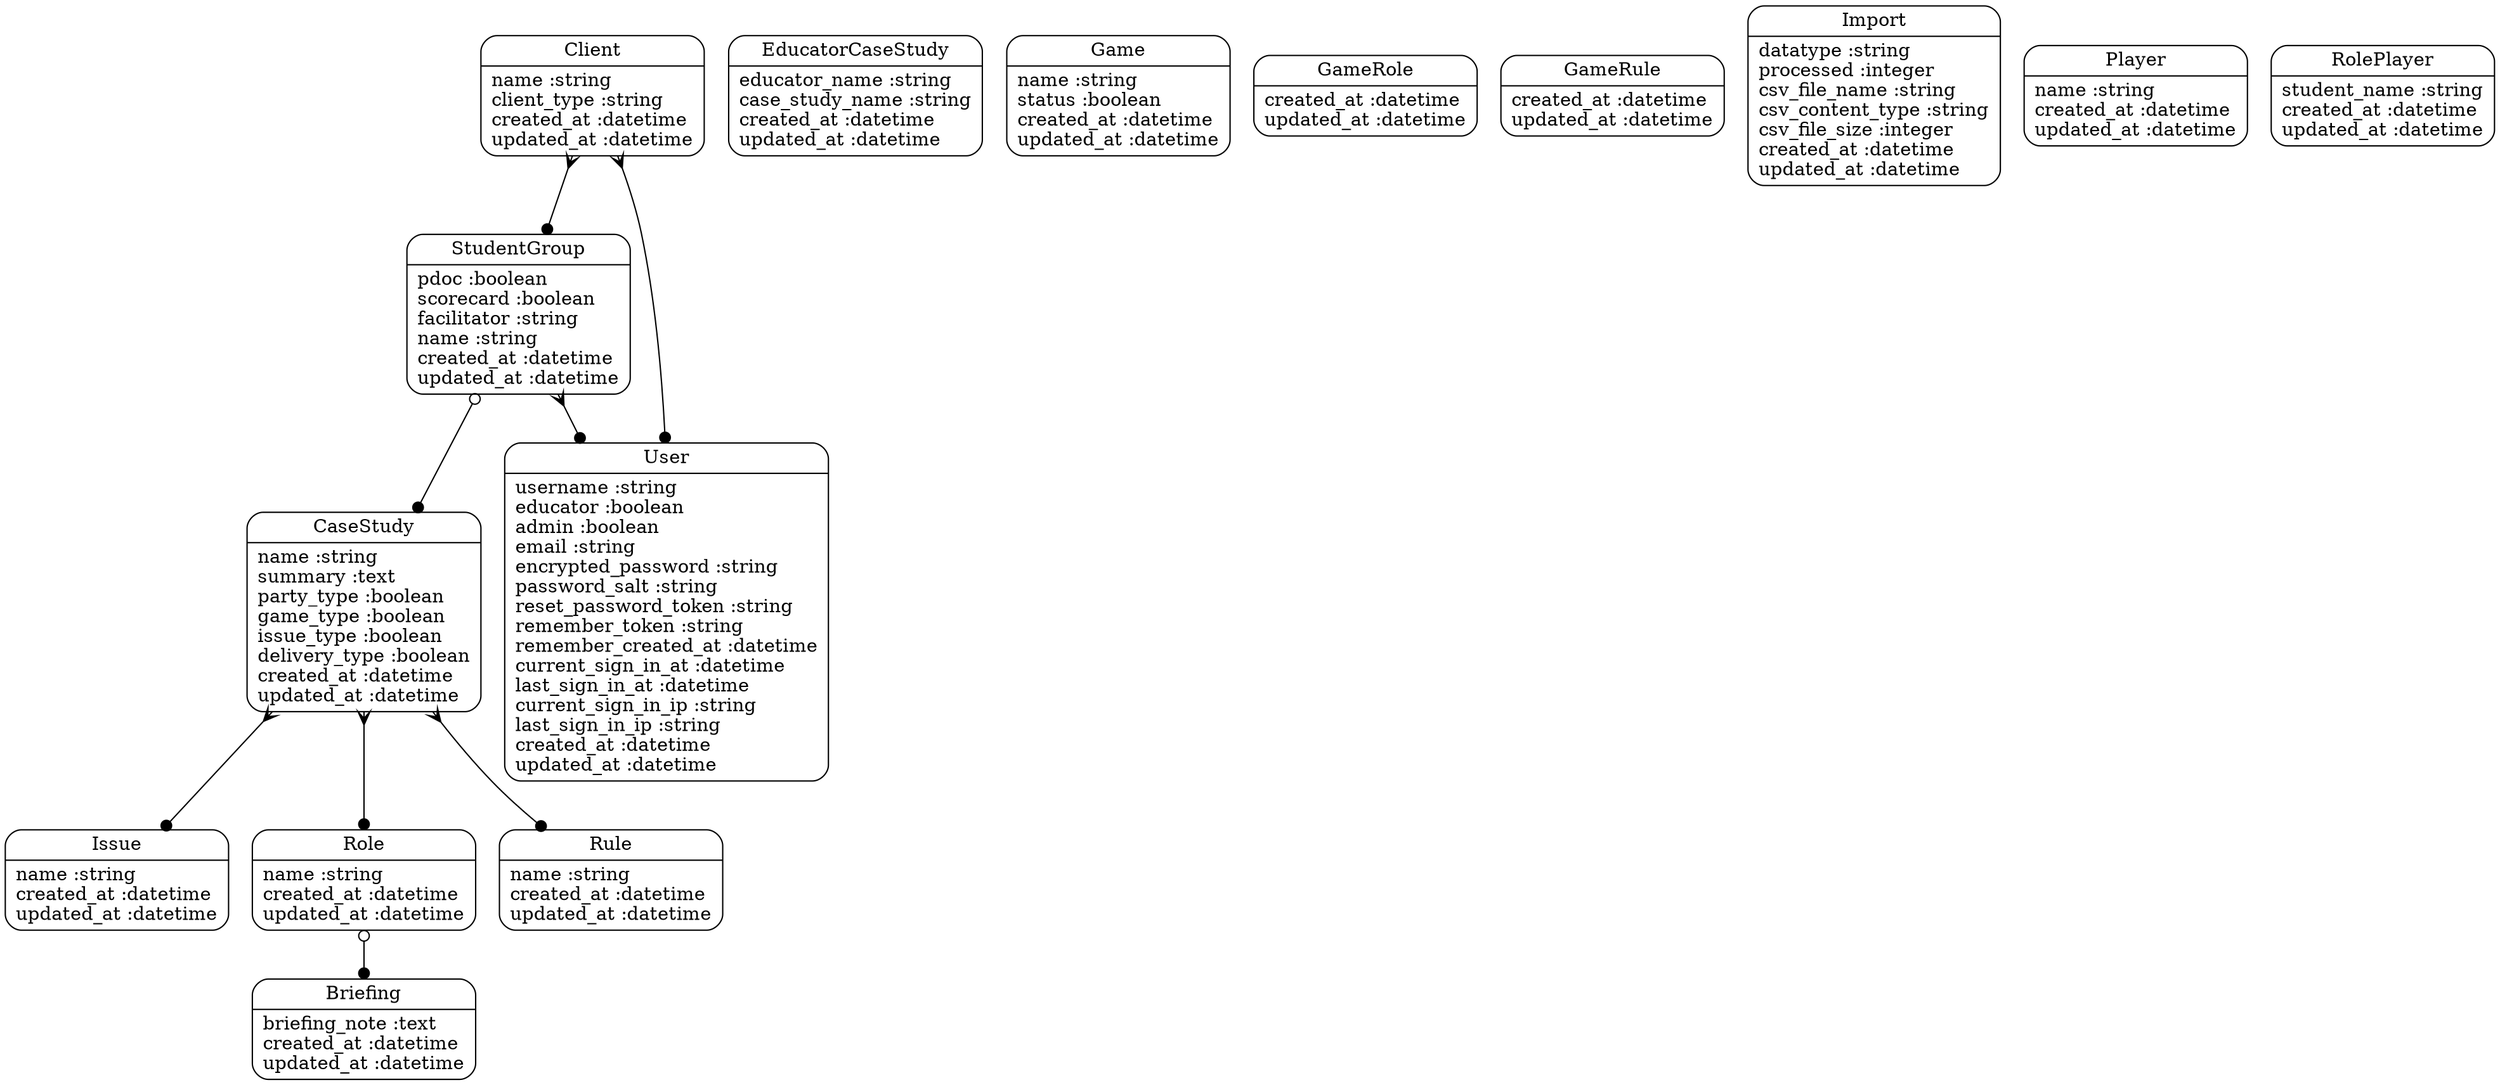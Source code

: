 digraph models_diagram {
	graph[overlap=false, splines=true]
	"Briefing" [shape=Mrecord, label="{Briefing|briefing_note :text\lcreated_at :datetime\lupdated_at :datetime\l}"]
	"CaseStudy" [shape=Mrecord, label="{CaseStudy|name :string\lsummary :text\lparty_type :boolean\lgame_type :boolean\lissue_type :boolean\ldelivery_type :boolean\lcreated_at :datetime\lupdated_at :datetime\l}"]
	"Client" [shape=Mrecord, label="{Client|name :string\lclient_type :string\lcreated_at :datetime\lupdated_at :datetime\l}"]
	"EducatorCaseStudy" [shape=Mrecord, label="{EducatorCaseStudy|educator_name :string\lcase_study_name :string\lcreated_at :datetime\lupdated_at :datetime\l}"]
	"Game" [shape=Mrecord, label="{Game|name :string\lstatus :boolean\lcreated_at :datetime\lupdated_at :datetime\l}"]
	"GameRole" [shape=Mrecord, label="{GameRole|created_at :datetime\lupdated_at :datetime\l}"]
	"GameRule" [shape=Mrecord, label="{GameRule|created_at :datetime\lupdated_at :datetime\l}"]
	"Import" [shape=Mrecord, label="{Import|datatype :string\lprocessed :integer\lcsv_file_name :string\lcsv_content_type :string\lcsv_file_size :integer\lcreated_at :datetime\lupdated_at :datetime\l}"]
	"Issue" [shape=Mrecord, label="{Issue|name :string\lcreated_at :datetime\lupdated_at :datetime\l}"]
	"Player" [shape=Mrecord, label="{Player|name :string\lcreated_at :datetime\lupdated_at :datetime\l}"]
	"Role" [shape=Mrecord, label="{Role|name :string\lcreated_at :datetime\lupdated_at :datetime\l}"]
	"RolePlayer" [shape=Mrecord, label="{RolePlayer|student_name :string\lcreated_at :datetime\lupdated_at :datetime\l}"]
	"Rule" [shape=Mrecord, label="{Rule|name :string\lcreated_at :datetime\lupdated_at :datetime\l}"]
	"StudentGroup" [shape=Mrecord, label="{StudentGroup|pdoc :boolean\lscorecard :boolean\lfacilitator :string\lname :string\lcreated_at :datetime\lupdated_at :datetime\l}"]
	"User" [shape=Mrecord, label="{User|username :string\leducator :boolean\ladmin :boolean\lemail :string\lencrypted_password :string\lpassword_salt :string\lreset_password_token :string\lremember_token :string\lremember_created_at :datetime\lcurrent_sign_in_at :datetime\llast_sign_in_at :datetime\lcurrent_sign_in_ip :string\llast_sign_in_ip :string\lcreated_at :datetime\lupdated_at :datetime\l}"]
	"CaseStudy" -> "Role" [arrowtail=crow, arrowhead=dot, dir=both]
	"CaseStudy" -> "Issue" [arrowtail=crow, arrowhead=dot, dir=both]
	"CaseStudy" -> "Rule" [arrowtail=crow, arrowhead=dot, dir=both]
	"Client" -> "StudentGroup" [arrowtail=crow, arrowhead=dot, dir=both]
	"Client" -> "User" [arrowtail=crow, arrowhead=dot, dir=both]
	"Role" -> "Briefing" [arrowtail=odot, arrowhead=dot, dir=both]
	"StudentGroup" -> "CaseStudy" [arrowtail=odot, arrowhead=dot, dir=both]
	"StudentGroup" -> "User" [arrowtail=crow, arrowhead=dot, dir=both]
}
